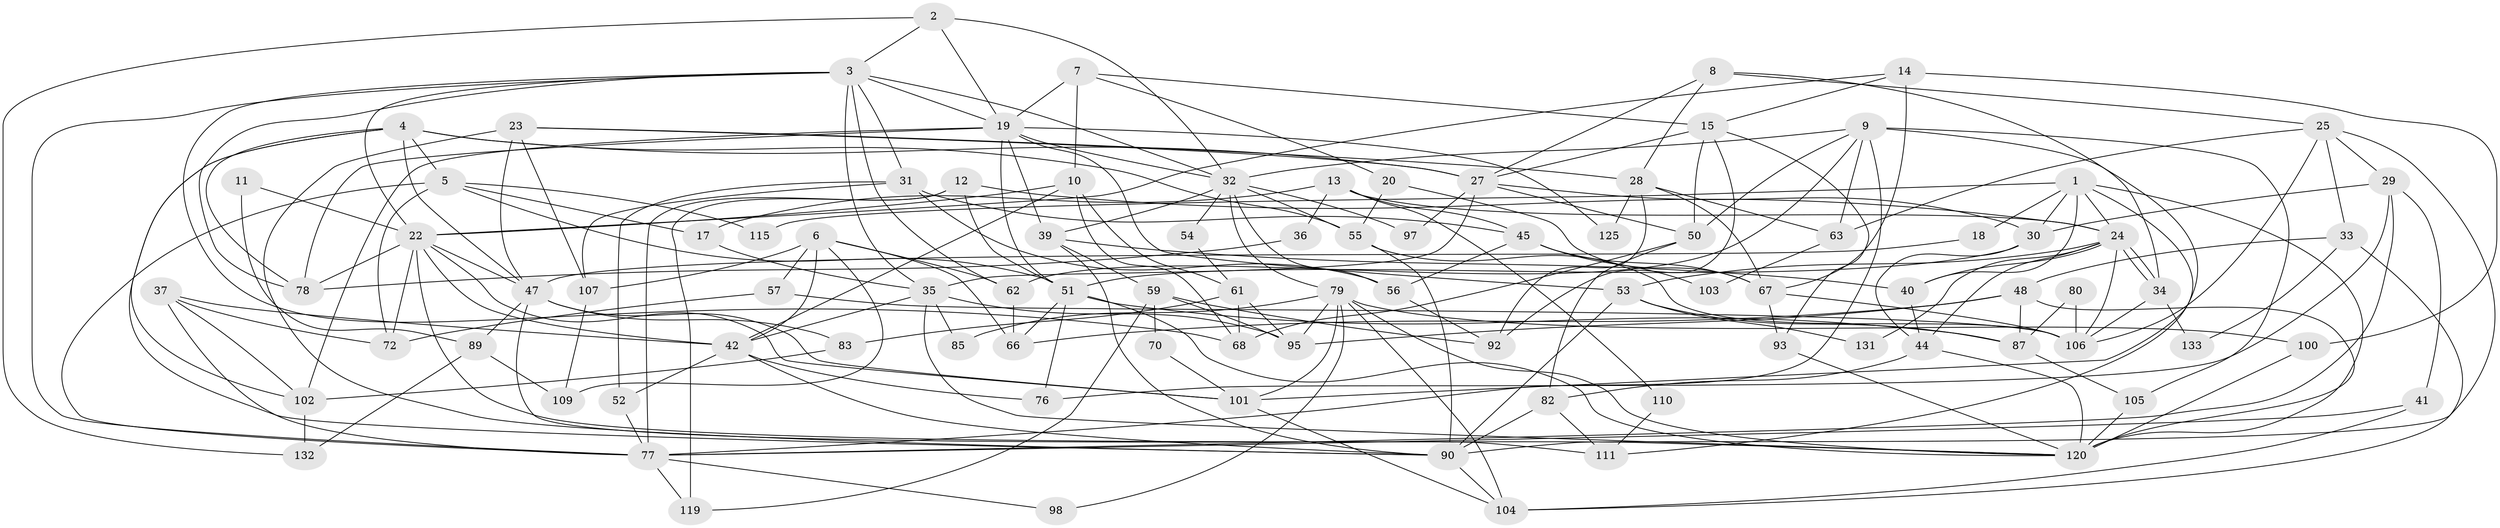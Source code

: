 // Generated by graph-tools (version 1.1) at 2025/23/03/03/25 07:23:56]
// undirected, 93 vertices, 223 edges
graph export_dot {
graph [start="1"]
  node [color=gray90,style=filled];
  1;
  2 [super="+38"];
  3 [super="+65"];
  4 [super="+73"];
  5 [super="+81"];
  6 [super="+26"];
  7 [super="+16"];
  8;
  9 [super="+118"];
  10;
  11;
  12;
  13 [super="+46"];
  14 [super="+88"];
  15 [super="+94"];
  17;
  18;
  19 [super="+86"];
  20 [super="+21"];
  22 [super="+69"];
  23;
  24 [super="+75"];
  25 [super="+74"];
  27 [super="+99"];
  28 [super="+71"];
  29 [super="+117"];
  30 [super="+128"];
  31 [super="+49"];
  32 [super="+121"];
  33 [super="+134"];
  34;
  35 [super="+43"];
  36;
  37;
  39;
  40;
  41;
  42 [super="+108"];
  44 [super="+58"];
  45;
  47 [super="+113"];
  48;
  50;
  51 [super="+91"];
  52;
  53;
  54;
  55;
  56;
  57;
  59 [super="+60"];
  61;
  62;
  63 [super="+64"];
  66;
  67;
  68 [super="+116"];
  70;
  72;
  76;
  77 [super="+84"];
  78;
  79 [super="+96"];
  80;
  82;
  83;
  85;
  87 [super="+112"];
  89;
  90 [super="+114"];
  92;
  93;
  95 [super="+127"];
  97;
  98;
  100 [super="+129"];
  101 [super="+124"];
  102 [super="+130"];
  103;
  104 [super="+123"];
  105;
  106;
  107;
  109;
  110;
  111 [super="+122"];
  115;
  119;
  120 [super="+126"];
  125;
  131;
  132;
  133;
  1 -- 40;
  1 -- 18;
  1 -- 115;
  1 -- 30;
  1 -- 120;
  1 -- 111;
  1 -- 24;
  2 -- 3;
  2 -- 32;
  2 -- 19;
  2 -- 132;
  3 -- 22;
  3 -- 31;
  3 -- 19;
  3 -- 32;
  3 -- 78;
  3 -- 77;
  3 -- 62;
  3 -- 68;
  3 -- 35;
  4 -- 47;
  4 -- 55;
  4 -- 102;
  4 -- 90;
  4 -- 27;
  4 -- 78;
  4 -- 5;
  5 -- 72;
  5 -- 115;
  5 -- 17;
  5 -- 51;
  5 -- 77;
  6 -- 42 [weight=2];
  6 -- 57;
  6 -- 62;
  6 -- 107;
  6 -- 66;
  6 -- 109;
  7 -- 19;
  7 -- 10;
  7 -- 15;
  7 -- 20;
  8 -- 34;
  8 -- 28;
  8 -- 27;
  8 -- 25;
  9 -- 32;
  9 -- 101;
  9 -- 105;
  9 -- 50;
  9 -- 62;
  9 -- 63;
  9 -- 77;
  10 -- 22;
  10 -- 42;
  10 -- 61;
  10 -- 68;
  11 -- 89;
  11 -- 22;
  12 -- 119;
  12 -- 51;
  12 -- 77;
  12 -- 24;
  13 -- 24;
  13 -- 110;
  13 -- 17;
  13 -- 45;
  13 -- 36;
  14 -- 67;
  14 -- 15;
  14 -- 100;
  14 -- 22;
  15 -- 93;
  15 -- 50;
  15 -- 92;
  15 -- 27;
  17 -- 35;
  18 -- 47;
  19 -- 53;
  19 -- 39;
  19 -- 78;
  19 -- 102;
  19 -- 51;
  19 -- 125;
  19 -- 32;
  20 -- 67;
  20 -- 55;
  22 -- 47;
  22 -- 101;
  22 -- 72;
  22 -- 78;
  22 -- 42;
  22 -- 120;
  23 -- 47;
  23 -- 28;
  23 -- 107;
  23 -- 90;
  23 -- 27;
  24 -- 34;
  24 -- 34;
  24 -- 106;
  24 -- 131;
  24 -- 44;
  24 -- 53;
  24 -- 40;
  25 -- 106;
  25 -- 90;
  25 -- 33;
  25 -- 29;
  25 -- 63;
  27 -- 97;
  27 -- 50;
  27 -- 30;
  27 -- 35;
  28 -- 67;
  28 -- 92;
  28 -- 125;
  28 -- 63;
  29 -- 30;
  29 -- 77;
  29 -- 41;
  29 -- 76;
  30 -- 51;
  30 -- 44;
  31 -- 56;
  31 -- 107;
  31 -- 52;
  31 -- 45;
  32 -- 55;
  32 -- 39;
  32 -- 54;
  32 -- 97;
  32 -- 56;
  32 -- 79;
  33 -- 48;
  33 -- 133;
  33 -- 104;
  34 -- 106;
  34 -- 133;
  35 -- 120;
  35 -- 85;
  35 -- 95;
  35 -- 42;
  36 -- 78;
  37 -- 72;
  37 -- 102;
  37 -- 77;
  37 -- 42;
  39 -- 40;
  39 -- 90;
  39 -- 59;
  40 -- 44;
  41 -- 104;
  41 -- 77;
  42 -- 90;
  42 -- 52;
  42 -- 76;
  44 -- 120;
  44 -- 82;
  45 -- 67;
  45 -- 56;
  45 -- 103;
  47 -- 101;
  47 -- 111;
  47 -- 89;
  47 -- 83;
  48 -- 66;
  48 -- 120;
  48 -- 87;
  48 -- 95;
  50 -- 82;
  50 -- 68;
  51 -- 66;
  51 -- 87;
  51 -- 76;
  51 -- 120;
  52 -- 77;
  53 -- 90;
  53 -- 131;
  53 -- 87;
  54 -- 61;
  55 -- 90;
  55 -- 106;
  56 -- 92;
  57 -- 106;
  57 -- 72;
  59 -- 95;
  59 -- 70;
  59 -- 92;
  59 -- 119;
  61 -- 95;
  61 -- 83;
  61 -- 68;
  62 -- 66;
  63 -- 103;
  67 -- 106;
  67 -- 93;
  70 -- 101;
  77 -- 98;
  77 -- 119;
  79 -- 120;
  79 -- 85 [weight=2];
  79 -- 95;
  79 -- 100 [weight=2];
  79 -- 104;
  79 -- 98;
  79 -- 101;
  80 -- 87;
  80 -- 106;
  82 -- 90;
  82 -- 111;
  83 -- 102 [weight=2];
  87 -- 105;
  89 -- 109;
  89 -- 132;
  90 -- 104;
  93 -- 120;
  100 -- 120;
  101 -- 104;
  102 -- 132;
  105 -- 120;
  107 -- 109;
  110 -- 111;
}
